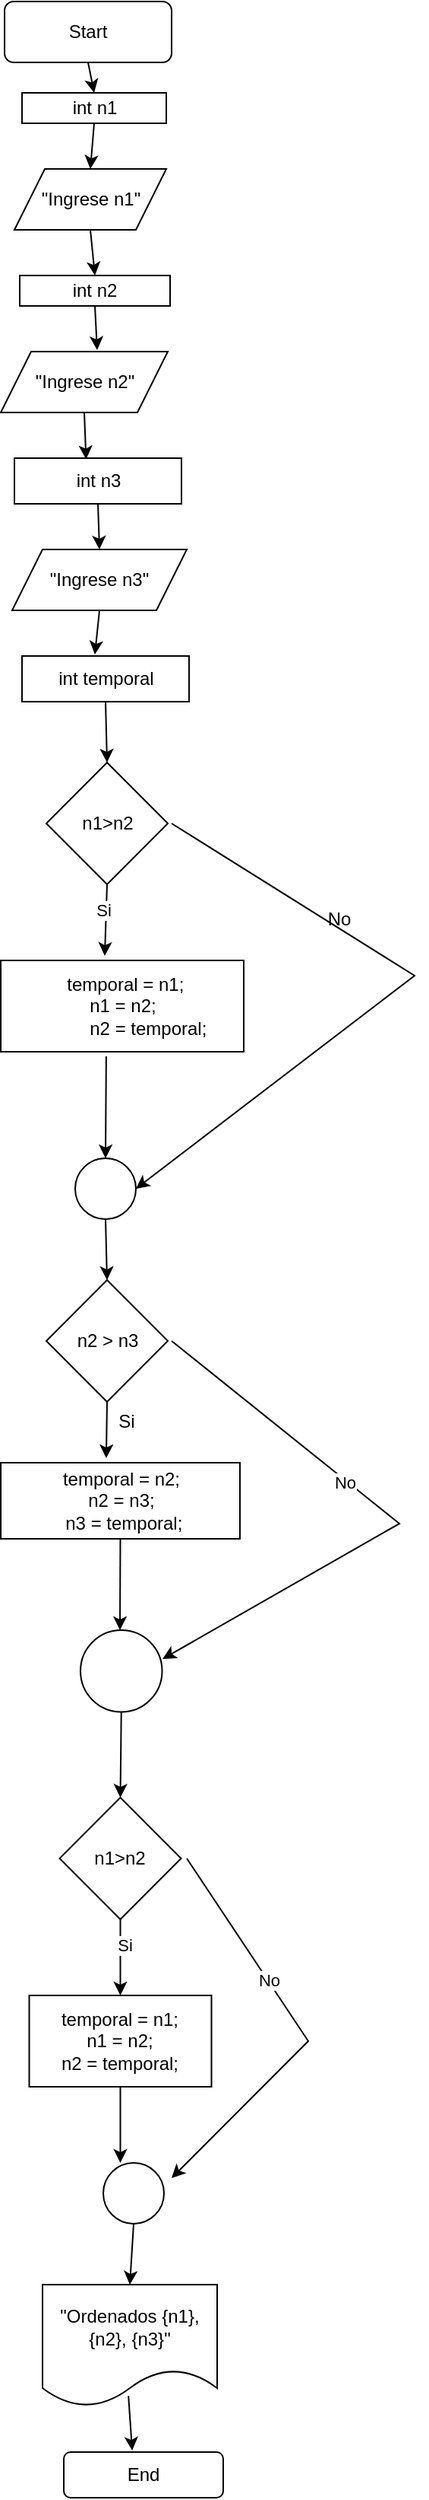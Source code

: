 <mxfile version="21.6.8" type="device">
  <diagram id="C5RBs43oDa-KdzZeNtuy" name="Page-1">
    <mxGraphModel dx="1290" dy="530" grid="1" gridSize="10" guides="1" tooltips="1" connect="1" arrows="1" fold="1" page="1" pageScale="1" pageWidth="827" pageHeight="1169" math="0" shadow="0">
      <root>
        <mxCell id="WIyWlLk6GJQsqaUBKTNV-0" />
        <mxCell id="WIyWlLk6GJQsqaUBKTNV-1" parent="WIyWlLk6GJQsqaUBKTNV-0" />
        <mxCell id="YmDAYxAF2d3pHJYydPH4-0" value="Start" style="rounded=1;whiteSpace=wrap;html=1;" vertex="1" parent="WIyWlLk6GJQsqaUBKTNV-1">
          <mxGeometry x="270" y="10" width="110" height="40" as="geometry" />
        </mxCell>
        <mxCell id="YmDAYxAF2d3pHJYydPH4-1" value="int n1" style="rounded=0;whiteSpace=wrap;html=1;" vertex="1" parent="WIyWlLk6GJQsqaUBKTNV-1">
          <mxGeometry x="281.5" y="70" width="95" height="20" as="geometry" />
        </mxCell>
        <mxCell id="YmDAYxAF2d3pHJYydPH4-2" value="&quot;Ingrese n1&quot;" style="shape=parallelogram;perimeter=parallelogramPerimeter;whiteSpace=wrap;html=1;fixedSize=1;" vertex="1" parent="WIyWlLk6GJQsqaUBKTNV-1">
          <mxGeometry x="276.5" y="120" width="100" height="40" as="geometry" />
        </mxCell>
        <mxCell id="YmDAYxAF2d3pHJYydPH4-3" value="int n2" style="rounded=0;whiteSpace=wrap;html=1;" vertex="1" parent="WIyWlLk6GJQsqaUBKTNV-1">
          <mxGeometry x="280" y="190" width="99" height="20" as="geometry" />
        </mxCell>
        <mxCell id="YmDAYxAF2d3pHJYydPH4-4" value="&quot;Ingrese n2&quot;" style="shape=parallelogram;perimeter=parallelogramPerimeter;whiteSpace=wrap;html=1;fixedSize=1;" vertex="1" parent="WIyWlLk6GJQsqaUBKTNV-1">
          <mxGeometry x="267.5" y="240" width="110" height="40" as="geometry" />
        </mxCell>
        <mxCell id="YmDAYxAF2d3pHJYydPH4-5" value="int n3" style="rounded=0;whiteSpace=wrap;html=1;" vertex="1" parent="WIyWlLk6GJQsqaUBKTNV-1">
          <mxGeometry x="276.5" y="310" width="110" height="30" as="geometry" />
        </mxCell>
        <mxCell id="YmDAYxAF2d3pHJYydPH4-6" value="&quot;Ingrese n3&quot;" style="shape=parallelogram;perimeter=parallelogramPerimeter;whiteSpace=wrap;html=1;fixedSize=1;" vertex="1" parent="WIyWlLk6GJQsqaUBKTNV-1">
          <mxGeometry x="275" y="370" width="115" height="40" as="geometry" />
        </mxCell>
        <mxCell id="YmDAYxAF2d3pHJYydPH4-7" value="int temporal" style="rounded=0;whiteSpace=wrap;html=1;" vertex="1" parent="WIyWlLk6GJQsqaUBKTNV-1">
          <mxGeometry x="281.5" y="440" width="110" height="30" as="geometry" />
        </mxCell>
        <mxCell id="YmDAYxAF2d3pHJYydPH4-8" value="n1&amp;gt;n2" style="rhombus;whiteSpace=wrap;html=1;" vertex="1" parent="WIyWlLk6GJQsqaUBKTNV-1">
          <mxGeometry x="297.5" y="510" width="80" height="80" as="geometry" />
        </mxCell>
        <mxCell id="YmDAYxAF2d3pHJYydPH4-9" value="&lt;div&gt;&amp;nbsp;temporal = n1;&lt;/div&gt;&lt;div&gt;n1 = n2;&lt;/div&gt;&amp;nbsp;&amp;nbsp;&amp;nbsp;&amp;nbsp;&amp;nbsp;&amp;nbsp;&amp;nbsp;&amp;nbsp;&amp;nbsp; n2 = temporal;" style="rounded=0;whiteSpace=wrap;html=1;" vertex="1" parent="WIyWlLk6GJQsqaUBKTNV-1">
          <mxGeometry x="267.5" y="640" width="160" height="60" as="geometry" />
        </mxCell>
        <mxCell id="YmDAYxAF2d3pHJYydPH4-10" value="" style="ellipse;whiteSpace=wrap;html=1;aspect=fixed;" vertex="1" parent="WIyWlLk6GJQsqaUBKTNV-1">
          <mxGeometry x="316.5" y="770" width="40" height="40" as="geometry" />
        </mxCell>
        <mxCell id="YmDAYxAF2d3pHJYydPH4-11" value="n2 &amp;gt; n3" style="rhombus;whiteSpace=wrap;html=1;" vertex="1" parent="WIyWlLk6GJQsqaUBKTNV-1">
          <mxGeometry x="297.5" y="850" width="80" height="80" as="geometry" />
        </mxCell>
        <mxCell id="YmDAYxAF2d3pHJYydPH4-12" value="&lt;div&gt;temporal = n2;&lt;/div&gt;&lt;div&gt;n2 = n3;&lt;/div&gt;&amp;nbsp;n3 = temporal;" style="rounded=0;whiteSpace=wrap;html=1;" vertex="1" parent="WIyWlLk6GJQsqaUBKTNV-1">
          <mxGeometry x="267.5" y="970" width="157.5" height="50" as="geometry" />
        </mxCell>
        <mxCell id="YmDAYxAF2d3pHJYydPH4-14" value="n1&amp;gt;n2" style="rhombus;whiteSpace=wrap;html=1;" vertex="1" parent="WIyWlLk6GJQsqaUBKTNV-1">
          <mxGeometry x="306.25" y="1190" width="80" height="80" as="geometry" />
        </mxCell>
        <mxCell id="YmDAYxAF2d3pHJYydPH4-18" value="" style="endArrow=classic;html=1;rounded=0;exitX=0.5;exitY=1;exitDx=0;exitDy=0;entryX=0.5;entryY=0;entryDx=0;entryDy=0;" edge="1" parent="WIyWlLk6GJQsqaUBKTNV-1" source="YmDAYxAF2d3pHJYydPH4-0" target="YmDAYxAF2d3pHJYydPH4-1">
          <mxGeometry width="50" height="50" relative="1" as="geometry">
            <mxPoint x="440" y="200" as="sourcePoint" />
            <mxPoint x="490" y="150" as="targetPoint" />
          </mxGeometry>
        </mxCell>
        <mxCell id="YmDAYxAF2d3pHJYydPH4-19" value="" style="endArrow=classic;html=1;rounded=0;entryX=0.5;entryY=0;entryDx=0;entryDy=0;exitX=0.5;exitY=1;exitDx=0;exitDy=0;" edge="1" parent="WIyWlLk6GJQsqaUBKTNV-1" source="YmDAYxAF2d3pHJYydPH4-1" target="YmDAYxAF2d3pHJYydPH4-2">
          <mxGeometry width="50" height="50" relative="1" as="geometry">
            <mxPoint x="350" y="130" as="sourcePoint" />
            <mxPoint x="400" y="80" as="targetPoint" />
          </mxGeometry>
        </mxCell>
        <mxCell id="YmDAYxAF2d3pHJYydPH4-21" value="" style="endArrow=classic;html=1;rounded=0;exitX=0.5;exitY=1;exitDx=0;exitDy=0;entryX=0.5;entryY=0;entryDx=0;entryDy=0;" edge="1" parent="WIyWlLk6GJQsqaUBKTNV-1" source="YmDAYxAF2d3pHJYydPH4-2" target="YmDAYxAF2d3pHJYydPH4-3">
          <mxGeometry width="50" height="50" relative="1" as="geometry">
            <mxPoint x="410" y="190" as="sourcePoint" />
            <mxPoint x="460" y="140" as="targetPoint" />
          </mxGeometry>
        </mxCell>
        <mxCell id="YmDAYxAF2d3pHJYydPH4-22" value="" style="endArrow=classic;html=1;rounded=0;exitX=0.5;exitY=1;exitDx=0;exitDy=0;entryX=0.577;entryY=-0.025;entryDx=0;entryDy=0;entryPerimeter=0;" edge="1" parent="WIyWlLk6GJQsqaUBKTNV-1" source="YmDAYxAF2d3pHJYydPH4-3" target="YmDAYxAF2d3pHJYydPH4-4">
          <mxGeometry width="50" height="50" relative="1" as="geometry">
            <mxPoint x="510" y="220" as="sourcePoint" />
            <mxPoint x="560" y="170" as="targetPoint" />
          </mxGeometry>
        </mxCell>
        <mxCell id="YmDAYxAF2d3pHJYydPH4-24" value="" style="endArrow=classic;html=1;rounded=0;exitX=0.5;exitY=1;exitDx=0;exitDy=0;entryX=0.429;entryY=0.025;entryDx=0;entryDy=0;entryPerimeter=0;" edge="1" parent="WIyWlLk6GJQsqaUBKTNV-1" source="YmDAYxAF2d3pHJYydPH4-4" target="YmDAYxAF2d3pHJYydPH4-5">
          <mxGeometry width="50" height="50" relative="1" as="geometry">
            <mxPoint x="480" y="290" as="sourcePoint" />
            <mxPoint x="530" y="240" as="targetPoint" />
          </mxGeometry>
        </mxCell>
        <mxCell id="YmDAYxAF2d3pHJYydPH4-25" value="" style="endArrow=classic;html=1;rounded=0;exitX=0.5;exitY=1;exitDx=0;exitDy=0;entryX=0.5;entryY=0;entryDx=0;entryDy=0;" edge="1" parent="WIyWlLk6GJQsqaUBKTNV-1" source="YmDAYxAF2d3pHJYydPH4-5" target="YmDAYxAF2d3pHJYydPH4-6">
          <mxGeometry width="50" height="50" relative="1" as="geometry">
            <mxPoint x="440" y="360" as="sourcePoint" />
            <mxPoint x="330" y="360" as="targetPoint" />
          </mxGeometry>
        </mxCell>
        <mxCell id="YmDAYxAF2d3pHJYydPH4-26" value="" style="endArrow=classic;html=1;rounded=0;exitX=0.5;exitY=1;exitDx=0;exitDy=0;entryX=0.436;entryY=-0.033;entryDx=0;entryDy=0;entryPerimeter=0;" edge="1" parent="WIyWlLk6GJQsqaUBKTNV-1" source="YmDAYxAF2d3pHJYydPH4-6" target="YmDAYxAF2d3pHJYydPH4-7">
          <mxGeometry width="50" height="50" relative="1" as="geometry">
            <mxPoint x="460" y="420" as="sourcePoint" />
            <mxPoint x="510" y="370" as="targetPoint" />
          </mxGeometry>
        </mxCell>
        <mxCell id="YmDAYxAF2d3pHJYydPH4-27" value="" style="endArrow=classic;html=1;rounded=0;exitX=0.5;exitY=1;exitDx=0;exitDy=0;entryX=0.5;entryY=0;entryDx=0;entryDy=0;" edge="1" parent="WIyWlLk6GJQsqaUBKTNV-1" source="YmDAYxAF2d3pHJYydPH4-7" target="YmDAYxAF2d3pHJYydPH4-8">
          <mxGeometry width="50" height="50" relative="1" as="geometry">
            <mxPoint x="490" y="480" as="sourcePoint" />
            <mxPoint x="540" y="430" as="targetPoint" />
          </mxGeometry>
        </mxCell>
        <mxCell id="YmDAYxAF2d3pHJYydPH4-28" value="" style="endArrow=classic;html=1;rounded=0;exitX=0.5;exitY=1;exitDx=0;exitDy=0;entryX=0.428;entryY=-0.05;entryDx=0;entryDy=0;entryPerimeter=0;" edge="1" parent="WIyWlLk6GJQsqaUBKTNV-1" source="YmDAYxAF2d3pHJYydPH4-8" target="YmDAYxAF2d3pHJYydPH4-9">
          <mxGeometry width="50" height="50" relative="1" as="geometry">
            <mxPoint x="430" y="590" as="sourcePoint" />
            <mxPoint x="480" y="540" as="targetPoint" />
          </mxGeometry>
        </mxCell>
        <mxCell id="YmDAYxAF2d3pHJYydPH4-33" value="Si" style="edgeLabel;html=1;align=center;verticalAlign=middle;resizable=0;points=[];" vertex="1" connectable="0" parent="YmDAYxAF2d3pHJYydPH4-28">
          <mxGeometry x="-0.274" y="-2" relative="1" as="geometry">
            <mxPoint as="offset" />
          </mxGeometry>
        </mxCell>
        <mxCell id="YmDAYxAF2d3pHJYydPH4-30" value="" style="endArrow=classic;html=1;rounded=0;exitX=0.434;exitY=1.05;exitDx=0;exitDy=0;entryX=0.5;entryY=0;entryDx=0;entryDy=0;exitPerimeter=0;" edge="1" parent="WIyWlLk6GJQsqaUBKTNV-1" source="YmDAYxAF2d3pHJYydPH4-9" target="YmDAYxAF2d3pHJYydPH4-10">
          <mxGeometry width="50" height="50" relative="1" as="geometry">
            <mxPoint x="500" y="760" as="sourcePoint" />
            <mxPoint x="550" y="710" as="targetPoint" />
          </mxGeometry>
        </mxCell>
        <mxCell id="YmDAYxAF2d3pHJYydPH4-31" value="" style="endArrow=classic;html=1;rounded=0;entryX=1;entryY=0.5;entryDx=0;entryDy=0;" edge="1" parent="WIyWlLk6GJQsqaUBKTNV-1" target="YmDAYxAF2d3pHJYydPH4-10">
          <mxGeometry width="50" height="50" relative="1" as="geometry">
            <mxPoint x="380" y="550" as="sourcePoint" />
            <mxPoint x="600" y="720" as="targetPoint" />
            <Array as="points">
              <mxPoint x="540" y="650" />
            </Array>
          </mxGeometry>
        </mxCell>
        <mxCell id="YmDAYxAF2d3pHJYydPH4-32" value="No" style="text;html=1;align=center;verticalAlign=middle;resizable=0;points=[];autosize=1;strokeColor=none;fillColor=none;" vertex="1" parent="WIyWlLk6GJQsqaUBKTNV-1">
          <mxGeometry x="470" y="598" width="40" height="30" as="geometry" />
        </mxCell>
        <mxCell id="YmDAYxAF2d3pHJYydPH4-34" value="" style="endArrow=classic;html=1;rounded=0;exitX=0.5;exitY=1;exitDx=0;exitDy=0;entryX=0.5;entryY=0;entryDx=0;entryDy=0;" edge="1" parent="WIyWlLk6GJQsqaUBKTNV-1" source="YmDAYxAF2d3pHJYydPH4-10" target="YmDAYxAF2d3pHJYydPH4-11">
          <mxGeometry width="50" height="50" relative="1" as="geometry">
            <mxPoint x="420" y="870" as="sourcePoint" />
            <mxPoint x="470" y="820" as="targetPoint" />
          </mxGeometry>
        </mxCell>
        <mxCell id="YmDAYxAF2d3pHJYydPH4-35" value="" style="endArrow=classic;html=1;rounded=0;exitX=0.5;exitY=1;exitDx=0;exitDy=0;entryX=0.441;entryY=-0.06;entryDx=0;entryDy=0;entryPerimeter=0;" edge="1" parent="WIyWlLk6GJQsqaUBKTNV-1" source="YmDAYxAF2d3pHJYydPH4-11" target="YmDAYxAF2d3pHJYydPH4-12">
          <mxGeometry width="50" height="50" relative="1" as="geometry">
            <mxPoint x="400" y="940" as="sourcePoint" />
            <mxPoint x="450" y="890" as="targetPoint" />
          </mxGeometry>
        </mxCell>
        <mxCell id="YmDAYxAF2d3pHJYydPH4-36" value="Si" style="text;html=1;align=center;verticalAlign=middle;resizable=0;points=[];autosize=1;strokeColor=none;fillColor=none;" vertex="1" parent="WIyWlLk6GJQsqaUBKTNV-1">
          <mxGeometry x="335" y="928" width="30" height="30" as="geometry" />
        </mxCell>
        <mxCell id="YmDAYxAF2d3pHJYydPH4-39" value="" style="endArrow=classic;html=1;rounded=0;exitX=0.5;exitY=1;exitDx=0;exitDy=0;" edge="1" parent="WIyWlLk6GJQsqaUBKTNV-1" source="YmDAYxAF2d3pHJYydPH4-12">
          <mxGeometry width="50" height="50" relative="1" as="geometry">
            <mxPoint x="340" y="1030" as="sourcePoint" />
            <mxPoint x="346" y="1080" as="targetPoint" />
          </mxGeometry>
        </mxCell>
        <mxCell id="YmDAYxAF2d3pHJYydPH4-40" value="" style="ellipse;whiteSpace=wrap;html=1;aspect=fixed;" vertex="1" parent="WIyWlLk6GJQsqaUBKTNV-1">
          <mxGeometry x="320" y="1080" width="53.75" height="53.75" as="geometry" />
        </mxCell>
        <mxCell id="YmDAYxAF2d3pHJYydPH4-41" value="" style="endArrow=classic;html=1;rounded=0;entryX=1.005;entryY=0.353;entryDx=0;entryDy=0;entryPerimeter=0;" edge="1" parent="WIyWlLk6GJQsqaUBKTNV-1" target="YmDAYxAF2d3pHJYydPH4-40">
          <mxGeometry width="50" height="50" relative="1" as="geometry">
            <mxPoint x="380" y="890" as="sourcePoint" />
            <mxPoint x="590" y="1050" as="targetPoint" />
            <Array as="points">
              <mxPoint x="530" y="1010" />
            </Array>
          </mxGeometry>
        </mxCell>
        <mxCell id="YmDAYxAF2d3pHJYydPH4-42" value="No" style="edgeLabel;html=1;align=center;verticalAlign=middle;resizable=0;points=[];" vertex="1" connectable="0" parent="YmDAYxAF2d3pHJYydPH4-41">
          <mxGeometry x="-0.208" y="-1" relative="1" as="geometry">
            <mxPoint as="offset" />
          </mxGeometry>
        </mxCell>
        <mxCell id="YmDAYxAF2d3pHJYydPH4-43" value="" style="endArrow=classic;html=1;rounded=0;exitX=0.5;exitY=1;exitDx=0;exitDy=0;entryX=0.5;entryY=0;entryDx=0;entryDy=0;" edge="1" parent="WIyWlLk6GJQsqaUBKTNV-1" source="YmDAYxAF2d3pHJYydPH4-40" target="YmDAYxAF2d3pHJYydPH4-14">
          <mxGeometry width="50" height="50" relative="1" as="geometry">
            <mxPoint x="490" y="1180" as="sourcePoint" />
            <mxPoint x="540" y="1130" as="targetPoint" />
          </mxGeometry>
        </mxCell>
        <mxCell id="YmDAYxAF2d3pHJYydPH4-44" value="&lt;div&gt;temporal = n1;&lt;/div&gt;&lt;div&gt;n1 = n2;&lt;/div&gt;&lt;div&gt;n2 = temporal;&lt;br&gt;&lt;/div&gt;" style="rounded=0;whiteSpace=wrap;html=1;" vertex="1" parent="WIyWlLk6GJQsqaUBKTNV-1">
          <mxGeometry x="286.25" y="1320" width="120" height="60" as="geometry" />
        </mxCell>
        <mxCell id="YmDAYxAF2d3pHJYydPH4-45" value="" style="endArrow=classic;html=1;rounded=0;exitX=0.5;exitY=1;exitDx=0;exitDy=0;entryX=0.5;entryY=0;entryDx=0;entryDy=0;" edge="1" parent="WIyWlLk6GJQsqaUBKTNV-1" source="YmDAYxAF2d3pHJYydPH4-14" target="YmDAYxAF2d3pHJYydPH4-44">
          <mxGeometry width="50" height="50" relative="1" as="geometry">
            <mxPoint x="490" y="1280" as="sourcePoint" />
            <mxPoint x="540" y="1230" as="targetPoint" />
          </mxGeometry>
        </mxCell>
        <mxCell id="YmDAYxAF2d3pHJYydPH4-50" value="Si" style="edgeLabel;html=1;align=center;verticalAlign=middle;resizable=0;points=[];" vertex="1" connectable="0" parent="YmDAYxAF2d3pHJYydPH4-45">
          <mxGeometry x="-0.32" y="2" relative="1" as="geometry">
            <mxPoint as="offset" />
          </mxGeometry>
        </mxCell>
        <mxCell id="YmDAYxAF2d3pHJYydPH4-47" value="" style="ellipse;whiteSpace=wrap;html=1;aspect=fixed;" vertex="1" parent="WIyWlLk6GJQsqaUBKTNV-1">
          <mxGeometry x="335" y="1430" width="40" height="40" as="geometry" />
        </mxCell>
        <mxCell id="YmDAYxAF2d3pHJYydPH4-48" value="End" style="rounded=1;whiteSpace=wrap;html=1;" vertex="1" parent="WIyWlLk6GJQsqaUBKTNV-1">
          <mxGeometry x="309" y="1620" width="105" height="30" as="geometry" />
        </mxCell>
        <mxCell id="YmDAYxAF2d3pHJYydPH4-49" value="&quot;Ordenados {n1}, {n2}, {n3}&quot;" style="shape=document;whiteSpace=wrap;html=1;boundedLbl=1;" vertex="1" parent="WIyWlLk6GJQsqaUBKTNV-1">
          <mxGeometry x="295" y="1510" width="115" height="80" as="geometry" />
        </mxCell>
        <mxCell id="YmDAYxAF2d3pHJYydPH4-51" value="" style="endArrow=classic;html=1;rounded=0;exitX=0.5;exitY=1;exitDx=0;exitDy=0;entryX=0.281;entryY=0;entryDx=0;entryDy=0;entryPerimeter=0;" edge="1" parent="WIyWlLk6GJQsqaUBKTNV-1" source="YmDAYxAF2d3pHJYydPH4-44" target="YmDAYxAF2d3pHJYydPH4-47">
          <mxGeometry width="50" height="50" relative="1" as="geometry">
            <mxPoint x="380" y="1430" as="sourcePoint" />
            <mxPoint x="430" y="1380" as="targetPoint" />
          </mxGeometry>
        </mxCell>
        <mxCell id="YmDAYxAF2d3pHJYydPH4-53" value="" style="endArrow=classic;html=1;rounded=0;" edge="1" parent="WIyWlLk6GJQsqaUBKTNV-1">
          <mxGeometry width="50" height="50" relative="1" as="geometry">
            <mxPoint x="390" y="1230" as="sourcePoint" />
            <mxPoint x="380" y="1440" as="targetPoint" />
            <Array as="points">
              <mxPoint x="470" y="1350" />
            </Array>
          </mxGeometry>
        </mxCell>
        <mxCell id="YmDAYxAF2d3pHJYydPH4-54" value="No" style="edgeLabel;html=1;align=center;verticalAlign=middle;resizable=0;points=[];" vertex="1" connectable="0" parent="YmDAYxAF2d3pHJYydPH4-53">
          <mxGeometry x="-0.293" relative="1" as="geometry">
            <mxPoint as="offset" />
          </mxGeometry>
        </mxCell>
        <mxCell id="YmDAYxAF2d3pHJYydPH4-55" value="" style="endArrow=classic;html=1;rounded=0;exitX=0.5;exitY=1;exitDx=0;exitDy=0;entryX=0.5;entryY=0;entryDx=0;entryDy=0;" edge="1" parent="WIyWlLk6GJQsqaUBKTNV-1" source="YmDAYxAF2d3pHJYydPH4-47" target="YmDAYxAF2d3pHJYydPH4-49">
          <mxGeometry width="50" height="50" relative="1" as="geometry">
            <mxPoint x="430" y="1480" as="sourcePoint" />
            <mxPoint x="480" y="1430" as="targetPoint" />
          </mxGeometry>
        </mxCell>
        <mxCell id="YmDAYxAF2d3pHJYydPH4-56" value="" style="endArrow=classic;html=1;rounded=0;exitX=0.492;exitY=0.913;exitDx=0;exitDy=0;exitPerimeter=0;entryX=0.429;entryY=-0.033;entryDx=0;entryDy=0;entryPerimeter=0;" edge="1" parent="WIyWlLk6GJQsqaUBKTNV-1" source="YmDAYxAF2d3pHJYydPH4-49" target="YmDAYxAF2d3pHJYydPH4-48">
          <mxGeometry width="50" height="50" relative="1" as="geometry">
            <mxPoint x="640" y="1600" as="sourcePoint" />
            <mxPoint x="690" y="1550" as="targetPoint" />
          </mxGeometry>
        </mxCell>
      </root>
    </mxGraphModel>
  </diagram>
</mxfile>
